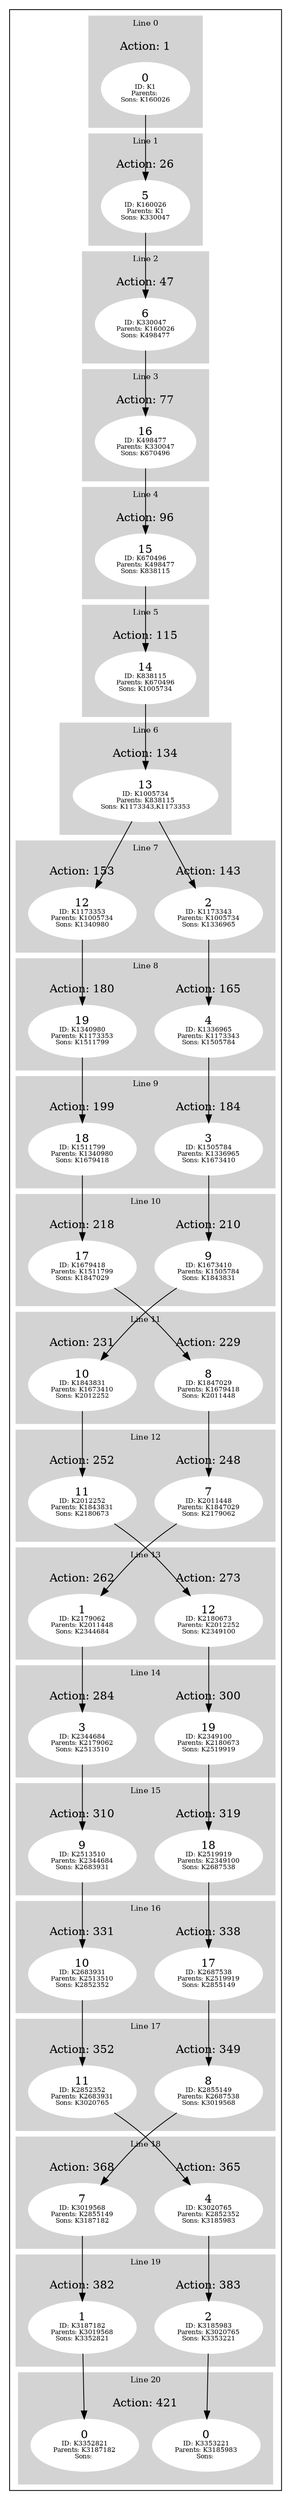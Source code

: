 digraph G {
subgraph cluster_info {
        subgraph cluster_18 {
        style=filled;
        color=lightgrey;
        node [style=filled,color=white];
        subgraph cluster_act_365 {
label = "Action: 365"step_K3020765 [label=<4<BR /><FONT POINT-SIZE="8">ID: K3020765</FONT><BR /><FONT POINT-SIZE="8">Parents: K2852352</FONT><BR /><FONT POINT-SIZE="8">Sons: K3185983</FONT>>]
}
subgraph cluster_act_368 {
label = "Action: 368"step_K3019568 [label=<7<BR /><FONT POINT-SIZE="8">ID: K3019568</FONT><BR /><FONT POINT-SIZE="8">Parents: K2855149</FONT><BR /><FONT POINT-SIZE="8">Sons: K3187182</FONT>>]
}

        fontsize="10"
        label = "Line 18";
        }

        subgraph cluster_2 {
        style=filled;
        color=lightgrey;
        node [style=filled,color=white];
        subgraph cluster_act_47 {
label = "Action: 47"step_K330047 [label=<6<BR /><FONT POINT-SIZE="8">ID: K330047</FONT><BR /><FONT POINT-SIZE="8">Parents: K160026</FONT><BR /><FONT POINT-SIZE="8">Sons: K498477</FONT>>]
}

        fontsize="10"
        label = "Line 2";
        }

        subgraph cluster_16 {
        style=filled;
        color=lightgrey;
        node [style=filled,color=white];
        subgraph cluster_act_338 {
label = "Action: 338"step_K2687538 [label=<17<BR /><FONT POINT-SIZE="8">ID: K2687538</FONT><BR /><FONT POINT-SIZE="8">Parents: K2519919</FONT><BR /><FONT POINT-SIZE="8">Sons: K2855149</FONT>>]
}
subgraph cluster_act_331 {
label = "Action: 331"step_K2683931 [label=<10<BR /><FONT POINT-SIZE="8">ID: K2683931</FONT><BR /><FONT POINT-SIZE="8">Parents: K2513510</FONT><BR /><FONT POINT-SIZE="8">Sons: K2852352</FONT>>]
}

        fontsize="10"
        label = "Line 16";
        }

        subgraph cluster_11 {
        style=filled;
        color=lightgrey;
        node [style=filled,color=white];
        subgraph cluster_act_229 {
label = "Action: 229"step_K1847029 [label=<8<BR /><FONT POINT-SIZE="8">ID: K1847029</FONT><BR /><FONT POINT-SIZE="8">Parents: K1679418</FONT><BR /><FONT POINT-SIZE="8">Sons: K2011448</FONT>>]
}
subgraph cluster_act_231 {
label = "Action: 231"step_K1843831 [label=<10<BR /><FONT POINT-SIZE="8">ID: K1843831</FONT><BR /><FONT POINT-SIZE="8">Parents: K1673410</FONT><BR /><FONT POINT-SIZE="8">Sons: K2012252</FONT>>]
}

        fontsize="10"
        label = "Line 11";
        }

        subgraph cluster_0 {
        style=filled;
        color=lightgrey;
        node [style=filled,color=white];
        subgraph cluster_act_1 {
label = "Action: 1"step_K1 [label=<0<BR /><FONT POINT-SIZE="8">ID: K1</FONT><BR /><FONT POINT-SIZE="8">Parents: </FONT><BR /><FONT POINT-SIZE="8">Sons: K160026</FONT>>]
}

        fontsize="10"
        label = "Line 0";
        }

        subgraph cluster_7 {
        style=filled;
        color=lightgrey;
        node [style=filled,color=white];
        subgraph cluster_act_143 {
label = "Action: 143"step_K1173343 [label=<2<BR /><FONT POINT-SIZE="8">ID: K1173343</FONT><BR /><FONT POINT-SIZE="8">Parents: K1005734</FONT><BR /><FONT POINT-SIZE="8">Sons: K1336965</FONT>>]
}
subgraph cluster_act_153 {
label = "Action: 153"step_K1173353 [label=<12<BR /><FONT POINT-SIZE="8">ID: K1173353</FONT><BR /><FONT POINT-SIZE="8">Parents: K1005734</FONT><BR /><FONT POINT-SIZE="8">Sons: K1340980</FONT>>]
}

        fontsize="10"
        label = "Line 7";
        }

        subgraph cluster_9 {
        style=filled;
        color=lightgrey;
        node [style=filled,color=white];
        subgraph cluster_act_184 {
label = "Action: 184"step_K1505784 [label=<3<BR /><FONT POINT-SIZE="8">ID: K1505784</FONT><BR /><FONT POINT-SIZE="8">Parents: K1336965</FONT><BR /><FONT POINT-SIZE="8">Sons: K1673410</FONT>>]
}
subgraph cluster_act_199 {
label = "Action: 199"step_K1511799 [label=<18<BR /><FONT POINT-SIZE="8">ID: K1511799</FONT><BR /><FONT POINT-SIZE="8">Parents: K1340980</FONT><BR /><FONT POINT-SIZE="8">Sons: K1679418</FONT>>]
}

        fontsize="10"
        label = "Line 9";
        }

        subgraph cluster_10 {
        style=filled;
        color=lightgrey;
        node [style=filled,color=white];
        subgraph cluster_act_218 {
label = "Action: 218"step_K1679418 [label=<17<BR /><FONT POINT-SIZE="8">ID: K1679418</FONT><BR /><FONT POINT-SIZE="8">Parents: K1511799</FONT><BR /><FONT POINT-SIZE="8">Sons: K1847029</FONT>>]
}
subgraph cluster_act_210 {
label = "Action: 210"step_K1673410 [label=<9<BR /><FONT POINT-SIZE="8">ID: K1673410</FONT><BR /><FONT POINT-SIZE="8">Parents: K1505784</FONT><BR /><FONT POINT-SIZE="8">Sons: K1843831</FONT>>]
}

        fontsize="10"
        label = "Line 10";
        }

        subgraph cluster_19 {
        style=filled;
        color=lightgrey;
        node [style=filled,color=white];
        subgraph cluster_act_382 {
label = "Action: 382"step_K3187182 [label=<1<BR /><FONT POINT-SIZE="8">ID: K3187182</FONT><BR /><FONT POINT-SIZE="8">Parents: K3019568</FONT><BR /><FONT POINT-SIZE="8">Sons: K3352821</FONT>>]
}
subgraph cluster_act_383 {
label = "Action: 383"step_K3185983 [label=<2<BR /><FONT POINT-SIZE="8">ID: K3185983</FONT><BR /><FONT POINT-SIZE="8">Parents: K3020765</FONT><BR /><FONT POINT-SIZE="8">Sons: K3353221</FONT>>]
}

        fontsize="10"
        label = "Line 19";
        }

        subgraph cluster_17 {
        style=filled;
        color=lightgrey;
        node [style=filled,color=white];
        subgraph cluster_act_352 {
label = "Action: 352"step_K2852352 [label=<11<BR /><FONT POINT-SIZE="8">ID: K2852352</FONT><BR /><FONT POINT-SIZE="8">Parents: K2683931</FONT><BR /><FONT POINT-SIZE="8">Sons: K3020765</FONT>>]
}
subgraph cluster_act_349 {
label = "Action: 349"step_K2855149 [label=<8<BR /><FONT POINT-SIZE="8">ID: K2855149</FONT><BR /><FONT POINT-SIZE="8">Parents: K2687538</FONT><BR /><FONT POINT-SIZE="8">Sons: K3019568</FONT>>]
}

        fontsize="10"
        label = "Line 17";
        }

        subgraph cluster_8 {
        style=filled;
        color=lightgrey;
        node [style=filled,color=white];
        subgraph cluster_act_165 {
label = "Action: 165"step_K1336965 [label=<4<BR /><FONT POINT-SIZE="8">ID: K1336965</FONT><BR /><FONT POINT-SIZE="8">Parents: K1173343</FONT><BR /><FONT POINT-SIZE="8">Sons: K1505784</FONT>>]
}
subgraph cluster_act_180 {
label = "Action: 180"step_K1340980 [label=<19<BR /><FONT POINT-SIZE="8">ID: K1340980</FONT><BR /><FONT POINT-SIZE="8">Parents: K1173353</FONT><BR /><FONT POINT-SIZE="8">Sons: K1511799</FONT>>]
}

        fontsize="10"
        label = "Line 8";
        }

        subgraph cluster_6 {
        style=filled;
        color=lightgrey;
        node [style=filled,color=white];
        subgraph cluster_act_134 {
label = "Action: 134"step_K1005734 [label=<13<BR /><FONT POINT-SIZE="8">ID: K1005734</FONT><BR /><FONT POINT-SIZE="8">Parents: K838115</FONT><BR /><FONT POINT-SIZE="8">Sons: K1173343,K1173353</FONT>>]
}

        fontsize="10"
        label = "Line 6";
        }

        subgraph cluster_4 {
        style=filled;
        color=lightgrey;
        node [style=filled,color=white];
        subgraph cluster_act_96 {
label = "Action: 96"step_K670496 [label=<15<BR /><FONT POINT-SIZE="8">ID: K670496</FONT><BR /><FONT POINT-SIZE="8">Parents: K498477</FONT><BR /><FONT POINT-SIZE="8">Sons: K838115</FONT>>]
}

        fontsize="10"
        label = "Line 4";
        }

        subgraph cluster_3 {
        style=filled;
        color=lightgrey;
        node [style=filled,color=white];
        subgraph cluster_act_77 {
label = "Action: 77"step_K498477 [label=<16<BR /><FONT POINT-SIZE="8">ID: K498477</FONT><BR /><FONT POINT-SIZE="8">Parents: K330047</FONT><BR /><FONT POINT-SIZE="8">Sons: K670496</FONT>>]
}

        fontsize="10"
        label = "Line 3";
        }

        subgraph cluster_5 {
        style=filled;
        color=lightgrey;
        node [style=filled,color=white];
        subgraph cluster_act_115 {
label = "Action: 115"step_K838115 [label=<14<BR /><FONT POINT-SIZE="8">ID: K838115</FONT><BR /><FONT POINT-SIZE="8">Parents: K670496</FONT><BR /><FONT POINT-SIZE="8">Sons: K1005734</FONT>>]
}

        fontsize="10"
        label = "Line 5";
        }

        subgraph cluster_20 {
        style=filled;
        color=lightgrey;
        node [style=filled,color=white];
        subgraph cluster_act_421 {
label = "Action: 421"step_K3353221 [label=<0<BR /><FONT POINT-SIZE="8">ID: K3353221</FONT><BR /><FONT POINT-SIZE="8">Parents: K3185983</FONT><BR /><FONT POINT-SIZE="8">Sons: </FONT>>]
step_K3352821 [label=<0<BR /><FONT POINT-SIZE="8">ID: K3352821</FONT><BR /><FONT POINT-SIZE="8">Parents: K3187182</FONT><BR /><FONT POINT-SIZE="8">Sons: </FONT>>]
}
subgraph cluster_act_421 {
label = "Action: 421"step_K3353221 [label=<0<BR /><FONT POINT-SIZE="8">ID: K3353221</FONT><BR /><FONT POINT-SIZE="8">Parents: K3185983</FONT><BR /><FONT POINT-SIZE="8">Sons: </FONT>>]
step_K3352821 [label=<0<BR /><FONT POINT-SIZE="8">ID: K3352821</FONT><BR /><FONT POINT-SIZE="8">Parents: K3187182</FONT><BR /><FONT POINT-SIZE="8">Sons: </FONT>>]
}

        fontsize="10"
        label = "Line 20";
        }

        subgraph cluster_13 {
        style=filled;
        color=lightgrey;
        node [style=filled,color=white];
        subgraph cluster_act_273 {
label = "Action: 273"step_K2180673 [label=<12<BR /><FONT POINT-SIZE="8">ID: K2180673</FONT><BR /><FONT POINT-SIZE="8">Parents: K2012252</FONT><BR /><FONT POINT-SIZE="8">Sons: K2349100</FONT>>]
}
subgraph cluster_act_262 {
label = "Action: 262"step_K2179062 [label=<1<BR /><FONT POINT-SIZE="8">ID: K2179062</FONT><BR /><FONT POINT-SIZE="8">Parents: K2011448</FONT><BR /><FONT POINT-SIZE="8">Sons: K2344684</FONT>>]
}

        fontsize="10"
        label = "Line 13";
        }

        subgraph cluster_14 {
        style=filled;
        color=lightgrey;
        node [style=filled,color=white];
        subgraph cluster_act_300 {
label = "Action: 300"step_K2349100 [label=<19<BR /><FONT POINT-SIZE="8">ID: K2349100</FONT><BR /><FONT POINT-SIZE="8">Parents: K2180673</FONT><BR /><FONT POINT-SIZE="8">Sons: K2519919</FONT>>]
}
subgraph cluster_act_284 {
label = "Action: 284"step_K2344684 [label=<3<BR /><FONT POINT-SIZE="8">ID: K2344684</FONT><BR /><FONT POINT-SIZE="8">Parents: K2179062</FONT><BR /><FONT POINT-SIZE="8">Sons: K2513510</FONT>>]
}

        fontsize="10"
        label = "Line 14";
        }

        subgraph cluster_15 {
        style=filled;
        color=lightgrey;
        node [style=filled,color=white];
        subgraph cluster_act_310 {
label = "Action: 310"step_K2513510 [label=<9<BR /><FONT POINT-SIZE="8">ID: K2513510</FONT><BR /><FONT POINT-SIZE="8">Parents: K2344684</FONT><BR /><FONT POINT-SIZE="8">Sons: K2683931</FONT>>]
}
subgraph cluster_act_319 {
label = "Action: 319"step_K2519919 [label=<18<BR /><FONT POINT-SIZE="8">ID: K2519919</FONT><BR /><FONT POINT-SIZE="8">Parents: K2349100</FONT><BR /><FONT POINT-SIZE="8">Sons: K2687538</FONT>>]
}

        fontsize="10"
        label = "Line 15";
        }

        subgraph cluster_12 {
        style=filled;
        color=lightgrey;
        node [style=filled,color=white];
        subgraph cluster_act_252 {
label = "Action: 252"step_K2012252 [label=<11<BR /><FONT POINT-SIZE="8">ID: K2012252</FONT><BR /><FONT POINT-SIZE="8">Parents: K1843831</FONT><BR /><FONT POINT-SIZE="8">Sons: K2180673</FONT>>]
}
subgraph cluster_act_248 {
label = "Action: 248"step_K2011448 [label=<7<BR /><FONT POINT-SIZE="8">ID: K2011448</FONT><BR /><FONT POINT-SIZE="8">Parents: K1847029</FONT><BR /><FONT POINT-SIZE="8">Sons: K2179062</FONT>>]
}

        fontsize="10"
        label = "Line 12";
        }

        subgraph cluster_1 {
        style=filled;
        color=lightgrey;
        node [style=filled,color=white];
        subgraph cluster_act_26 {
label = "Action: 26"step_K160026 [label=<5<BR /><FONT POINT-SIZE="8">ID: K160026</FONT><BR /><FONT POINT-SIZE="8">Parents: K1</FONT><BR /><FONT POINT-SIZE="8">Sons: K330047</FONT>>]
}

        fontsize="10"
        label = "Line 1";
        }
step_K2855149 -> step_K3019568; 
step_K2344684 -> step_K2513510; 
step_K2180673 -> step_K2349100; 
step_K1673410 -> step_K1843831; 
step_K1005734 -> step_K1173353; 
step_K330047 -> step_K498477; 
step_K160026 -> step_K330047; 
step_K3019568 -> step_K3187182; 
step_K2011448 -> step_K2179062; 
step_K3187182 -> step_K3352821; 
step_K1340980 -> step_K1511799; 
step_K1005734 -> step_K1173343; 
step_K670496 -> step_K838115; 
step_K1847029 -> step_K2011448; 
step_K2852352 -> step_K3020765; 
step_K1843831 -> step_K2012252; 
step_K838115 -> step_K1005734; 
step_K1505784 -> step_K1673410; 
step_K1511799 -> step_K1679418; 
step_K3185983 -> step_K3353221; 
step_K498477 -> step_K670496; 
step_K1173343 -> step_K1336965; 
step_K2687538 -> step_K2855149; 
step_K1 -> step_K160026; 
step_K1336965 -> step_K1505784; 
step_K2519919 -> step_K2687538; 
step_K2513510 -> step_K2683931; 
step_K2683931 -> step_K2852352; 
step_K1679418 -> step_K1847029; 
step_K3020765 -> step_K3185983; 
step_K2349100 -> step_K2519919; 
step_K2012252 -> step_K2180673; 
step_K1173353 -> step_K1340980; 
step_K2179062 -> step_K2344684; 
}}